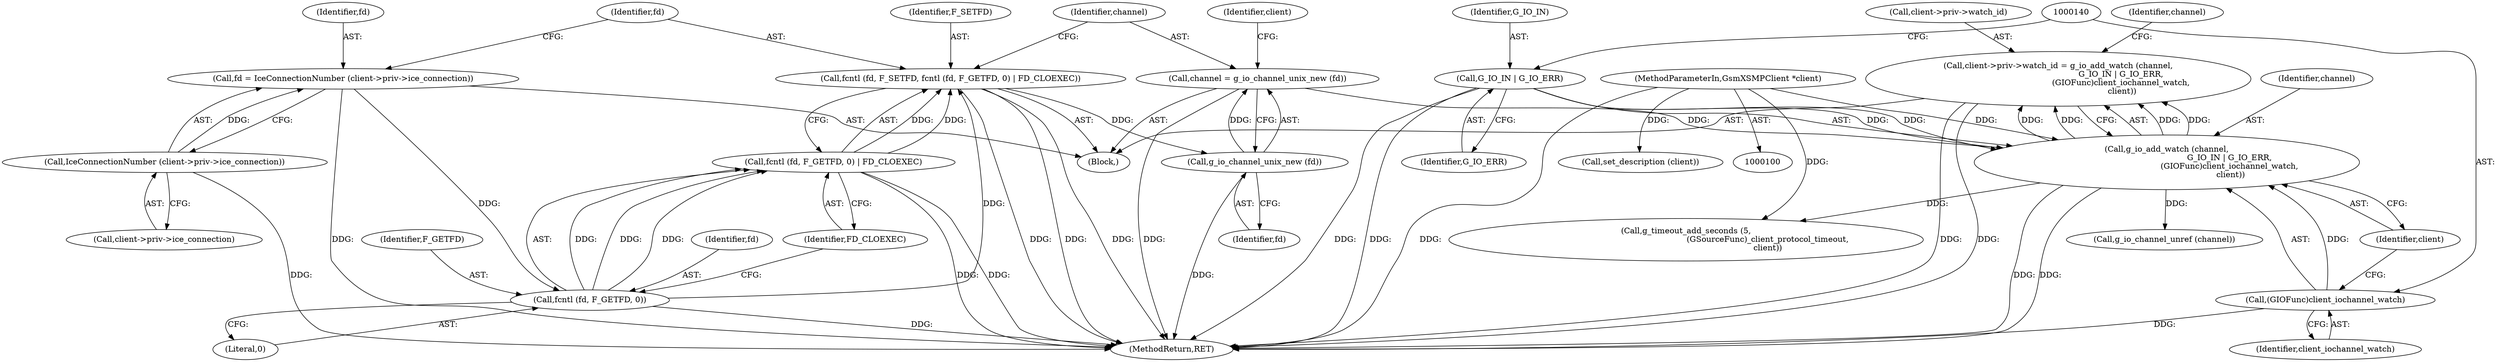 digraph "0_gnome-session_b0dc999e0b45355314616321dbb6cb71e729fc9d_2@pointer" {
"1000128" [label="(Call,client->priv->watch_id = g_io_add_watch (channel,\n                                                 G_IO_IN | G_IO_ERR,\n                                                 (GIOFunc)client_iochannel_watch,\n                                                  client))"];
"1000134" [label="(Call,g_io_add_watch (channel,\n                                                 G_IO_IN | G_IO_ERR,\n                                                 (GIOFunc)client_iochannel_watch,\n                                                  client))"];
"1000124" [label="(Call,channel = g_io_channel_unix_new (fd))"];
"1000126" [label="(Call,g_io_channel_unix_new (fd))"];
"1000115" [label="(Call,fcntl (fd, F_SETFD, fcntl (fd, F_GETFD, 0) | FD_CLOEXEC))"];
"1000119" [label="(Call,fcntl (fd, F_GETFD, 0))"];
"1000107" [label="(Call,fd = IceConnectionNumber (client->priv->ice_connection))"];
"1000109" [label="(Call,IceConnectionNumber (client->priv->ice_connection))"];
"1000118" [label="(Call,fcntl (fd, F_GETFD, 0) | FD_CLOEXEC)"];
"1000136" [label="(Call,G_IO_IN | G_IO_ERR)"];
"1000139" [label="(Call,(GIOFunc)client_iochannel_watch)"];
"1000101" [label="(MethodParameterIn,GsmXSMPClient *client)"];
"1000115" [label="(Call,fcntl (fd, F_SETFD, fcntl (fd, F_GETFD, 0) | FD_CLOEXEC))"];
"1000126" [label="(Call,g_io_channel_unix_new (fd))"];
"1000108" [label="(Identifier,fd)"];
"1000122" [label="(Literal,0)"];
"1000123" [label="(Identifier,FD_CLOEXEC)"];
"1000144" [label="(Identifier,channel)"];
"1000142" [label="(Identifier,client)"];
"1000118" [label="(Call,fcntl (fd, F_GETFD, 0) | FD_CLOEXEC)"];
"1000138" [label="(Identifier,G_IO_ERR)"];
"1000141" [label="(Identifier,client_iochannel_watch)"];
"1000143" [label="(Call,g_io_channel_unref (channel))"];
"1000102" [label="(Block,)"];
"1000134" [label="(Call,g_io_add_watch (channel,\n                                                 G_IO_IN | G_IO_ERR,\n                                                 (GIOFunc)client_iochannel_watch,\n                                                  client))"];
"1000151" [label="(Call,g_timeout_add_seconds (5,\n                                                                (GSourceFunc)_client_protocol_timeout,\n                                                                client))"];
"1000110" [label="(Call,client->priv->ice_connection)"];
"1000135" [label="(Identifier,channel)"];
"1000137" [label="(Identifier,G_IO_IN)"];
"1000116" [label="(Identifier,fd)"];
"1000125" [label="(Identifier,channel)"];
"1000107" [label="(Call,fd = IceConnectionNumber (client->priv->ice_connection))"];
"1000121" [label="(Identifier,F_GETFD)"];
"1000120" [label="(Identifier,fd)"];
"1000166" [label="(MethodReturn,RET)"];
"1000136" [label="(Call,G_IO_IN | G_IO_ERR)"];
"1000117" [label="(Identifier,F_SETFD)"];
"1000157" [label="(Call,set_description (client))"];
"1000139" [label="(Call,(GIOFunc)client_iochannel_watch)"];
"1000129" [label="(Call,client->priv->watch_id)"];
"1000119" [label="(Call,fcntl (fd, F_GETFD, 0))"];
"1000127" [label="(Identifier,fd)"];
"1000109" [label="(Call,IceConnectionNumber (client->priv->ice_connection))"];
"1000101" [label="(MethodParameterIn,GsmXSMPClient *client)"];
"1000128" [label="(Call,client->priv->watch_id = g_io_add_watch (channel,\n                                                 G_IO_IN | G_IO_ERR,\n                                                 (GIOFunc)client_iochannel_watch,\n                                                  client))"];
"1000131" [label="(Identifier,client)"];
"1000124" [label="(Call,channel = g_io_channel_unix_new (fd))"];
"1000128" -> "1000102"  [label="AST: "];
"1000128" -> "1000134"  [label="CFG: "];
"1000129" -> "1000128"  [label="AST: "];
"1000134" -> "1000128"  [label="AST: "];
"1000144" -> "1000128"  [label="CFG: "];
"1000128" -> "1000166"  [label="DDG: "];
"1000128" -> "1000166"  [label="DDG: "];
"1000134" -> "1000128"  [label="DDG: "];
"1000134" -> "1000128"  [label="DDG: "];
"1000134" -> "1000128"  [label="DDG: "];
"1000134" -> "1000128"  [label="DDG: "];
"1000134" -> "1000142"  [label="CFG: "];
"1000135" -> "1000134"  [label="AST: "];
"1000136" -> "1000134"  [label="AST: "];
"1000139" -> "1000134"  [label="AST: "];
"1000142" -> "1000134"  [label="AST: "];
"1000134" -> "1000166"  [label="DDG: "];
"1000134" -> "1000166"  [label="DDG: "];
"1000124" -> "1000134"  [label="DDG: "];
"1000136" -> "1000134"  [label="DDG: "];
"1000136" -> "1000134"  [label="DDG: "];
"1000139" -> "1000134"  [label="DDG: "];
"1000101" -> "1000134"  [label="DDG: "];
"1000134" -> "1000143"  [label="DDG: "];
"1000134" -> "1000151"  [label="DDG: "];
"1000124" -> "1000102"  [label="AST: "];
"1000124" -> "1000126"  [label="CFG: "];
"1000125" -> "1000124"  [label="AST: "];
"1000126" -> "1000124"  [label="AST: "];
"1000131" -> "1000124"  [label="CFG: "];
"1000124" -> "1000166"  [label="DDG: "];
"1000126" -> "1000124"  [label="DDG: "];
"1000126" -> "1000127"  [label="CFG: "];
"1000127" -> "1000126"  [label="AST: "];
"1000126" -> "1000166"  [label="DDG: "];
"1000115" -> "1000126"  [label="DDG: "];
"1000115" -> "1000102"  [label="AST: "];
"1000115" -> "1000118"  [label="CFG: "];
"1000116" -> "1000115"  [label="AST: "];
"1000117" -> "1000115"  [label="AST: "];
"1000118" -> "1000115"  [label="AST: "];
"1000125" -> "1000115"  [label="CFG: "];
"1000115" -> "1000166"  [label="DDG: "];
"1000115" -> "1000166"  [label="DDG: "];
"1000115" -> "1000166"  [label="DDG: "];
"1000119" -> "1000115"  [label="DDG: "];
"1000118" -> "1000115"  [label="DDG: "];
"1000118" -> "1000115"  [label="DDG: "];
"1000119" -> "1000118"  [label="AST: "];
"1000119" -> "1000122"  [label="CFG: "];
"1000120" -> "1000119"  [label="AST: "];
"1000121" -> "1000119"  [label="AST: "];
"1000122" -> "1000119"  [label="AST: "];
"1000123" -> "1000119"  [label="CFG: "];
"1000119" -> "1000166"  [label="DDG: "];
"1000119" -> "1000118"  [label="DDG: "];
"1000119" -> "1000118"  [label="DDG: "];
"1000119" -> "1000118"  [label="DDG: "];
"1000107" -> "1000119"  [label="DDG: "];
"1000107" -> "1000102"  [label="AST: "];
"1000107" -> "1000109"  [label="CFG: "];
"1000108" -> "1000107"  [label="AST: "];
"1000109" -> "1000107"  [label="AST: "];
"1000116" -> "1000107"  [label="CFG: "];
"1000107" -> "1000166"  [label="DDG: "];
"1000109" -> "1000107"  [label="DDG: "];
"1000109" -> "1000110"  [label="CFG: "];
"1000110" -> "1000109"  [label="AST: "];
"1000109" -> "1000166"  [label="DDG: "];
"1000118" -> "1000123"  [label="CFG: "];
"1000123" -> "1000118"  [label="AST: "];
"1000118" -> "1000166"  [label="DDG: "];
"1000118" -> "1000166"  [label="DDG: "];
"1000136" -> "1000138"  [label="CFG: "];
"1000137" -> "1000136"  [label="AST: "];
"1000138" -> "1000136"  [label="AST: "];
"1000140" -> "1000136"  [label="CFG: "];
"1000136" -> "1000166"  [label="DDG: "];
"1000136" -> "1000166"  [label="DDG: "];
"1000139" -> "1000141"  [label="CFG: "];
"1000140" -> "1000139"  [label="AST: "];
"1000141" -> "1000139"  [label="AST: "];
"1000142" -> "1000139"  [label="CFG: "];
"1000139" -> "1000166"  [label="DDG: "];
"1000101" -> "1000100"  [label="AST: "];
"1000101" -> "1000166"  [label="DDG: "];
"1000101" -> "1000151"  [label="DDG: "];
"1000101" -> "1000157"  [label="DDG: "];
}
